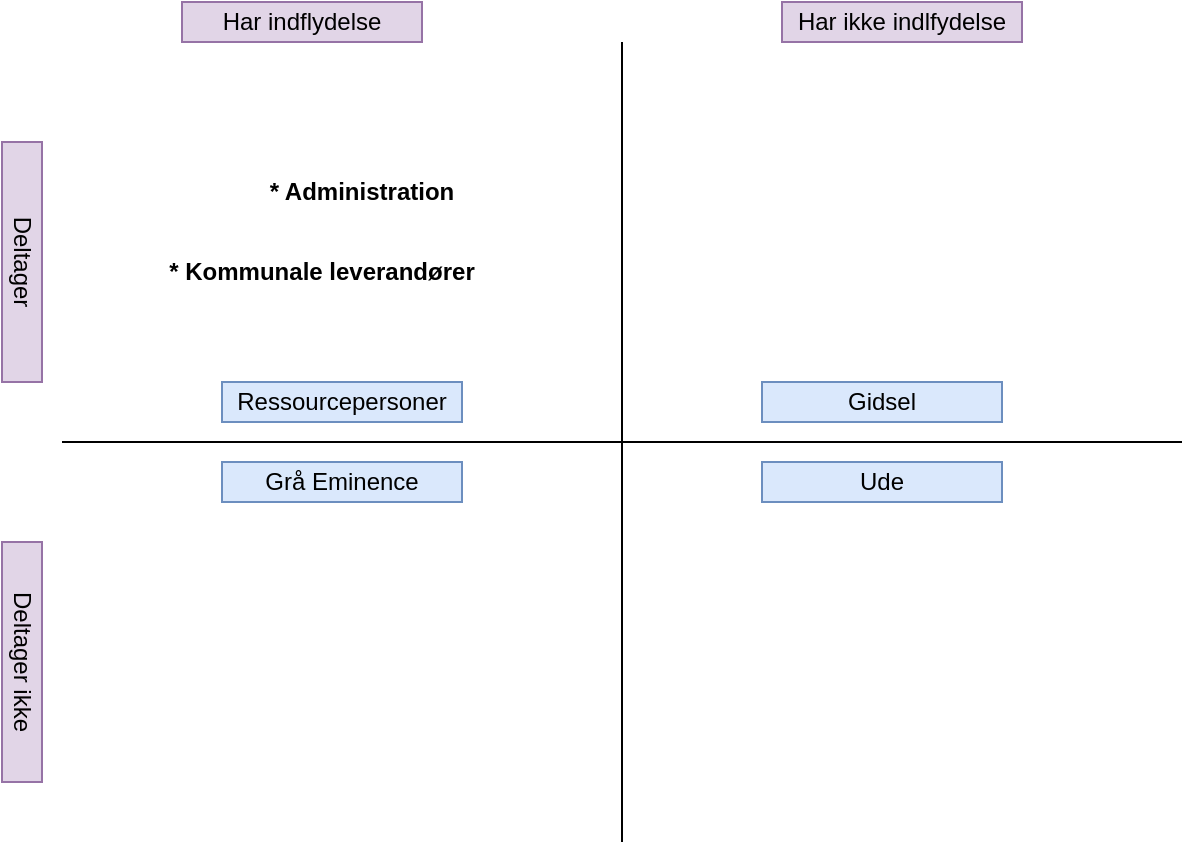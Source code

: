 <mxfile version="22.1.7" type="github">
  <diagram name="Side-1" id="Kf9_SM2S3UEdj10ifnin">
    <mxGraphModel dx="794" dy="458" grid="1" gridSize="10" guides="1" tooltips="1" connect="1" arrows="1" fold="1" page="1" pageScale="1" pageWidth="827" pageHeight="1169" math="0" shadow="0">
      <root>
        <mxCell id="0" />
        <mxCell id="1" parent="0" />
        <mxCell id="Hfg1uIaj8xVwxkPxyxNq-1" value="" style="endArrow=none;html=1;rounded=0;" edge="1" parent="1">
          <mxGeometry width="50" height="50" relative="1" as="geometry">
            <mxPoint x="400" y="480" as="sourcePoint" />
            <mxPoint x="400" y="80" as="targetPoint" />
          </mxGeometry>
        </mxCell>
        <mxCell id="Hfg1uIaj8xVwxkPxyxNq-2" value="" style="endArrow=none;html=1;rounded=0;" edge="1" parent="1">
          <mxGeometry width="50" height="50" relative="1" as="geometry">
            <mxPoint x="120" y="280" as="sourcePoint" />
            <mxPoint x="680" y="280" as="targetPoint" />
          </mxGeometry>
        </mxCell>
        <mxCell id="Hfg1uIaj8xVwxkPxyxNq-4" value="Ressourcepersoner" style="rounded=0;whiteSpace=wrap;html=1;fillColor=#dae8fc;strokeColor=#6c8ebf;" vertex="1" parent="1">
          <mxGeometry x="200" y="250" width="120" height="20" as="geometry" />
        </mxCell>
        <mxCell id="Hfg1uIaj8xVwxkPxyxNq-5" value="Grå Eminence" style="rounded=0;whiteSpace=wrap;html=1;fillColor=#dae8fc;strokeColor=#6c8ebf;" vertex="1" parent="1">
          <mxGeometry x="200" y="290" width="120" height="20" as="geometry" />
        </mxCell>
        <mxCell id="Hfg1uIaj8xVwxkPxyxNq-6" value="Ude" style="rounded=0;whiteSpace=wrap;html=1;fillColor=#dae8fc;strokeColor=#6c8ebf;" vertex="1" parent="1">
          <mxGeometry x="470" y="290" width="120" height="20" as="geometry" />
        </mxCell>
        <mxCell id="Hfg1uIaj8xVwxkPxyxNq-7" value="Gidsel" style="rounded=0;whiteSpace=wrap;html=1;fillColor=#dae8fc;strokeColor=#6c8ebf;" vertex="1" parent="1">
          <mxGeometry x="470" y="250" width="120" height="20" as="geometry" />
        </mxCell>
        <mxCell id="Hfg1uIaj8xVwxkPxyxNq-8" value="Deltager" style="rounded=0;whiteSpace=wrap;html=1;fillColor=#e1d5e7;strokeColor=#9673a6;rotation=90;flipV=0;flipH=1;" vertex="1" parent="1">
          <mxGeometry x="40" y="180" width="120" height="20" as="geometry" />
        </mxCell>
        <mxCell id="Hfg1uIaj8xVwxkPxyxNq-9" value="Deltager ikke" style="rounded=0;whiteSpace=wrap;html=1;fillColor=#e1d5e7;strokeColor=#9673a6;rotation=90;flipV=0;flipH=1;" vertex="1" parent="1">
          <mxGeometry x="40" y="380" width="120" height="20" as="geometry" />
        </mxCell>
        <mxCell id="Hfg1uIaj8xVwxkPxyxNq-12" value="Har indflydelse" style="rounded=0;whiteSpace=wrap;html=1;fillColor=#e1d5e7;strokeColor=#9673a6;rotation=0;flipV=0;flipH=1;" vertex="1" parent="1">
          <mxGeometry x="180" y="60" width="120" height="20" as="geometry" />
        </mxCell>
        <mxCell id="Hfg1uIaj8xVwxkPxyxNq-13" value="Har ikke indlfydelse" style="rounded=0;whiteSpace=wrap;html=1;fillColor=#e1d5e7;strokeColor=#9673a6;rotation=0;flipV=0;flipH=1;" vertex="1" parent="1">
          <mxGeometry x="480" y="60" width="120" height="20" as="geometry" />
        </mxCell>
        <mxCell id="Hfg1uIaj8xVwxkPxyxNq-14" value="* Administration" style="text;strokeColor=none;align=center;fillColor=none;html=1;verticalAlign=middle;whiteSpace=wrap;rounded=0;fontStyle=1" vertex="1" parent="1">
          <mxGeometry x="220" y="140" width="100" height="30" as="geometry" />
        </mxCell>
        <mxCell id="Hfg1uIaj8xVwxkPxyxNq-15" value="* Kommunale leverandører" style="text;strokeColor=none;align=center;fillColor=none;html=1;verticalAlign=middle;whiteSpace=wrap;rounded=0;fontStyle=1" vertex="1" parent="1">
          <mxGeometry x="160" y="180" width="180" height="30" as="geometry" />
        </mxCell>
      </root>
    </mxGraphModel>
  </diagram>
</mxfile>
